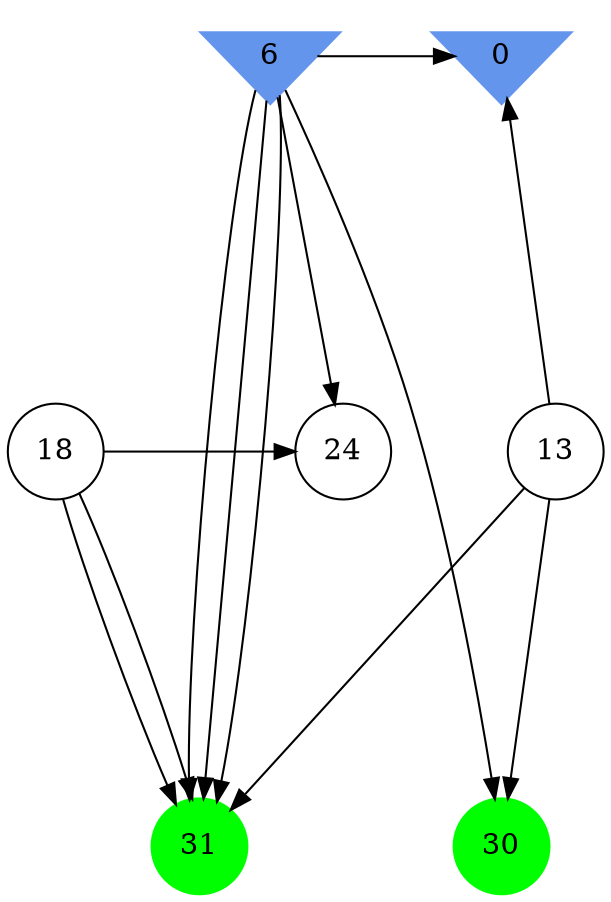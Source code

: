 digraph brain {
	ranksep=2.0;
	0 [shape=invtriangle,style=filled,color=cornflowerblue];
	6 [shape=invtriangle,style=filled,color=cornflowerblue];
	13 [shape=circle,color=black];
	18 [shape=circle,color=black];
	24 [shape=circle,color=black];
	30 [shape=circle,style=filled,color=green];
	31 [shape=circle,style=filled,color=green];
	18	->	31;
	18	->	24;
	18	->	31;
	6	->	31;
	6	->	24;
	6	->	31;
	13	->	0;
	13	->	30;
	13	->	31;
	6	->	0;
	6	->	30;
	6	->	31;
	{ rank=same; 0; 6; }
	{ rank=same; 13; 18; 24; }
	{ rank=same; 30; 31; }
}
